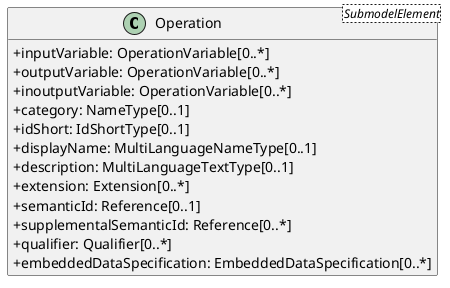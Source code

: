 @startuml
skinparam classAttributeIconSize 0
hide methods

class Operation<SubmodelElement> {
  +inputVariable: OperationVariable[0..*]
  +outputVariable: OperationVariable[0..*]
  +inoutputVariable: OperationVariable[0..*]
  +category: NameType[0..1]
  +idShort: IdShortType[0..1]
  +displayName: MultiLanguageNameType[0..1]
  +description: MultiLanguageTextType[0..1]
  +extension: Extension[0..*]
  +semanticId: Reference[0..1]
  +supplementalSemanticId: Reference[0..*]
  +qualifier: Qualifier[0..*]
  +embeddedDataSpecification: EmbeddedDataSpecification[0..*]
}
@enduml